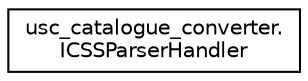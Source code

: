 digraph "Graphical Class Hierarchy"
{
  edge [fontname="Helvetica",fontsize="10",labelfontname="Helvetica",labelfontsize="10"];
  node [fontname="Helvetica",fontsize="10",shape=record];
  rankdir="LR";
  Node0 [label="usc_catalogue_converter.\lICSSParserHandler",height=0.2,width=0.4,color="black", fillcolor="white", style="filled",URL="$d7/d88/interfaceusc__catalogue__converter_1_1_i_c_s_s_parser_handler.html"];
}
